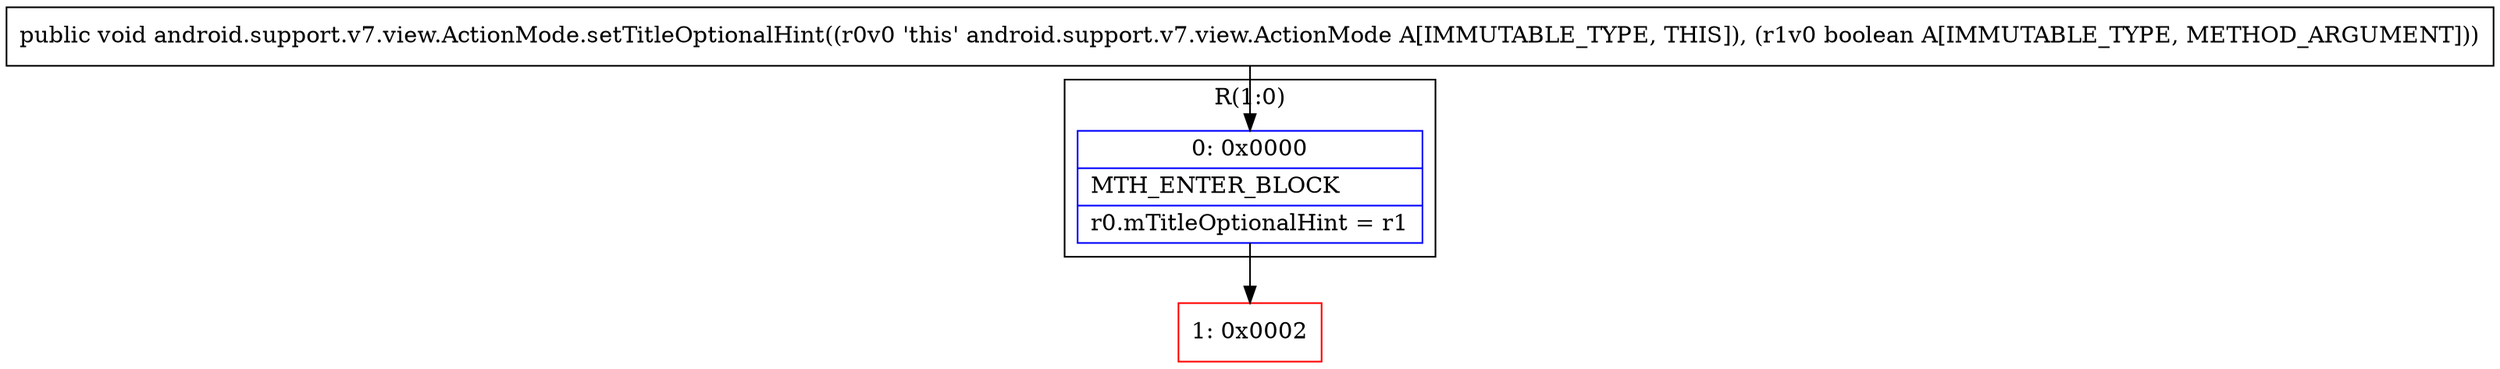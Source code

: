 digraph "CFG forandroid.support.v7.view.ActionMode.setTitleOptionalHint(Z)V" {
subgraph cluster_Region_427819831 {
label = "R(1:0)";
node [shape=record,color=blue];
Node_0 [shape=record,label="{0\:\ 0x0000|MTH_ENTER_BLOCK\l|r0.mTitleOptionalHint = r1\l}"];
}
Node_1 [shape=record,color=red,label="{1\:\ 0x0002}"];
MethodNode[shape=record,label="{public void android.support.v7.view.ActionMode.setTitleOptionalHint((r0v0 'this' android.support.v7.view.ActionMode A[IMMUTABLE_TYPE, THIS]), (r1v0 boolean A[IMMUTABLE_TYPE, METHOD_ARGUMENT])) }"];
MethodNode -> Node_0;
Node_0 -> Node_1;
}

